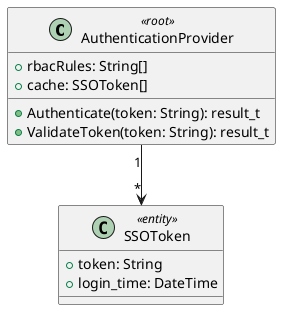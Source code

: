 @startuml
class AuthenticationProvider <<root>> {
  +rbacRules: String[]
  +Authenticate(token: String): result_t
  +ValidateToken(token: String): result_t
  +cache: SSOToken[]
}

class SSOToken <<entity>> {
  +token: String
  +login_time: DateTime
}

AuthenticationProvider "1" --> "*" SSOToken
@enduml
